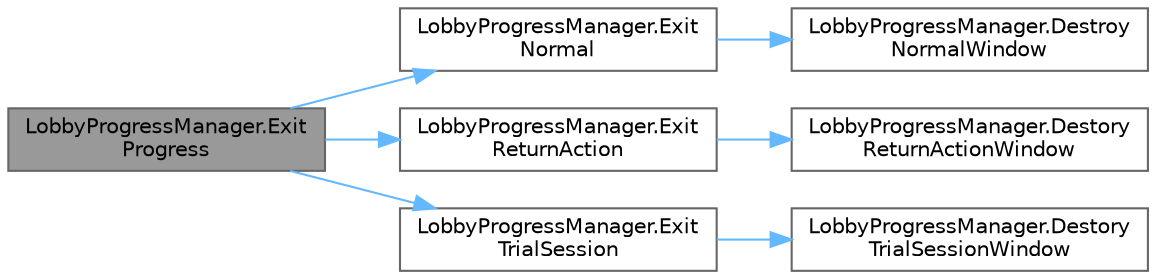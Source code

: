 digraph "LobbyProgressManager.ExitProgress"
{
 // LATEX_PDF_SIZE
  bgcolor="transparent";
  edge [fontname=Helvetica,fontsize=10,labelfontname=Helvetica,labelfontsize=10];
  node [fontname=Helvetica,fontsize=10,shape=box,height=0.2,width=0.4];
  rankdir="LR";
  Node1 [id="Node000001",label="LobbyProgressManager.Exit\lProgress",height=0.2,width=0.4,color="gray40", fillcolor="grey60", style="filled", fontcolor="black",tooltip=" "];
  Node1 -> Node2 [id="edge7_Node000001_Node000002",color="steelblue1",style="solid",tooltip=" "];
  Node2 [id="Node000002",label="LobbyProgressManager.Exit\lNormal",height=0.2,width=0.4,color="grey40", fillcolor="white", style="filled",URL="$class_lobby_progress_manager.html#a819ff45458e7c2e7c3bde97201d29bff",tooltip=" "];
  Node2 -> Node3 [id="edge8_Node000002_Node000003",color="steelblue1",style="solid",tooltip=" "];
  Node3 [id="Node000003",label="LobbyProgressManager.Destroy\lNormalWindow",height=0.2,width=0.4,color="grey40", fillcolor="white", style="filled",URL="$class_lobby_progress_manager.html#a6f421f2d3bea18b4ec476ba300e376a8",tooltip=" "];
  Node1 -> Node4 [id="edge9_Node000001_Node000004",color="steelblue1",style="solid",tooltip=" "];
  Node4 [id="Node000004",label="LobbyProgressManager.Exit\lReturnAction",height=0.2,width=0.4,color="grey40", fillcolor="white", style="filled",URL="$class_lobby_progress_manager.html#ad9c53db0adc1199a6722dcde040b72c1",tooltip=" "];
  Node4 -> Node5 [id="edge10_Node000004_Node000005",color="steelblue1",style="solid",tooltip=" "];
  Node5 [id="Node000005",label="LobbyProgressManager.Destory\lReturnActionWindow",height=0.2,width=0.4,color="grey40", fillcolor="white", style="filled",URL="$class_lobby_progress_manager.html#af2168df9df5c1476685427ac41b41967",tooltip=" "];
  Node1 -> Node6 [id="edge11_Node000001_Node000006",color="steelblue1",style="solid",tooltip=" "];
  Node6 [id="Node000006",label="LobbyProgressManager.Exit\lTrialSession",height=0.2,width=0.4,color="grey40", fillcolor="white", style="filled",URL="$class_lobby_progress_manager.html#ad46b8eea22b827571bec8c36dad073eb",tooltip=" "];
  Node6 -> Node7 [id="edge12_Node000006_Node000007",color="steelblue1",style="solid",tooltip=" "];
  Node7 [id="Node000007",label="LobbyProgressManager.Destory\lTrialSessionWindow",height=0.2,width=0.4,color="grey40", fillcolor="white", style="filled",URL="$class_lobby_progress_manager.html#a3da139cfe10fd61d70d930b6d4f8f58c",tooltip=" "];
}
